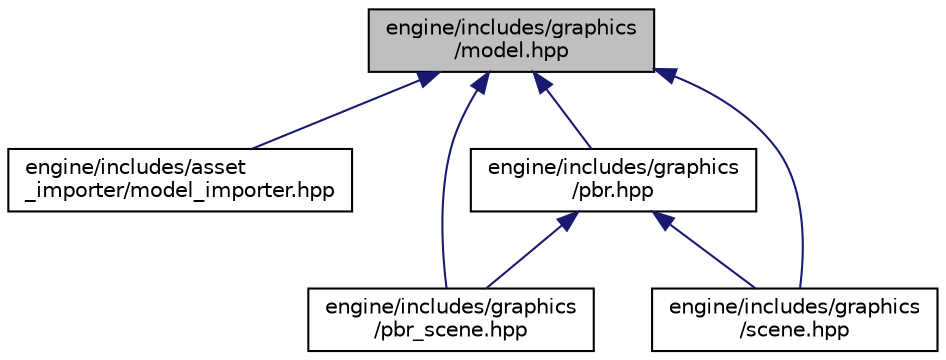 digraph "engine/includes/graphics/model.hpp"
{
 // LATEX_PDF_SIZE
  edge [fontname="Helvetica",fontsize="10",labelfontname="Helvetica",labelfontsize="10"];
  node [fontname="Helvetica",fontsize="10",shape=record];
  Node52 [label="engine/includes/graphics\l/model.hpp",height=0.2,width=0.4,color="black", fillcolor="grey75", style="filled", fontcolor="black",tooltip=" "];
  Node52 -> Node53 [dir="back",color="midnightblue",fontsize="10",style="solid"];
  Node53 [label="engine/includes/asset\l_importer/model_importer.hpp",height=0.2,width=0.4,color="black", fillcolor="white", style="filled",URL="$model__importer_8hpp.html",tooltip=" "];
  Node52 -> Node54 [dir="back",color="midnightblue",fontsize="10",style="solid"];
  Node54 [label="engine/includes/graphics\l/pbr.hpp",height=0.2,width=0.4,color="black", fillcolor="white", style="filled",URL="$pbr_8hpp.html",tooltip=" "];
  Node54 -> Node55 [dir="back",color="midnightblue",fontsize="10",style="solid"];
  Node55 [label="engine/includes/graphics\l/pbr_scene.hpp",height=0.2,width=0.4,color="black", fillcolor="white", style="filled",URL="$pbr__scene_8hpp.html",tooltip=" "];
  Node54 -> Node56 [dir="back",color="midnightblue",fontsize="10",style="solid"];
  Node56 [label="engine/includes/graphics\l/scene.hpp",height=0.2,width=0.4,color="black", fillcolor="white", style="filled",URL="$scene_8hpp.html",tooltip=" "];
  Node52 -> Node55 [dir="back",color="midnightblue",fontsize="10",style="solid"];
  Node52 -> Node56 [dir="back",color="midnightblue",fontsize="10",style="solid"];
}
